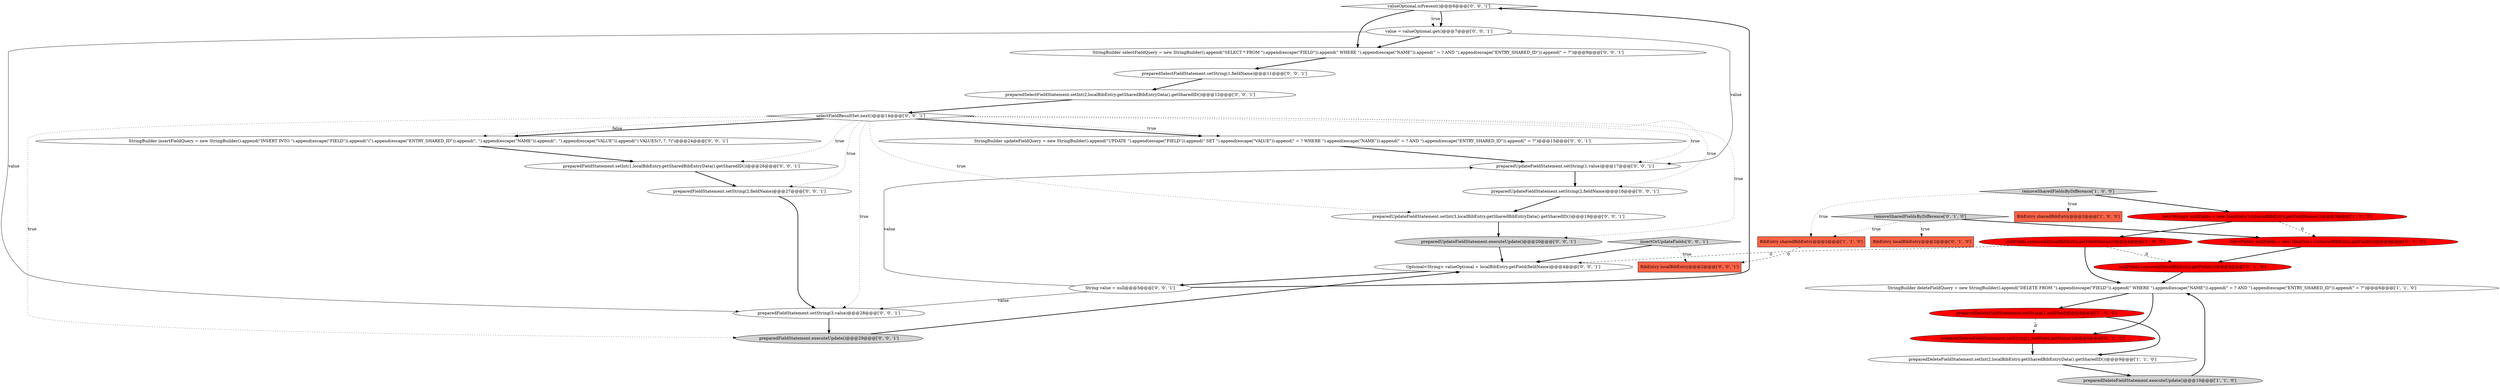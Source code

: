 digraph {
26 [style = filled, label = "valueOptional.isPresent()@@@6@@@['0', '0', '1']", fillcolor = white, shape = diamond image = "AAA0AAABBB3BBB"];
5 [style = filled, label = "preparedDeleteFieldStatement.executeUpdate()@@@10@@@['1', '1', '0']", fillcolor = lightgray, shape = ellipse image = "AAA0AAABBB1BBB"];
2 [style = filled, label = "nullFields.removeAll(localBibEntry.getFieldNames())@@@4@@@['1', '0', '0']", fillcolor = red, shape = ellipse image = "AAA1AAABBB1BBB"];
16 [style = filled, label = "preparedUpdateFieldStatement.setInt(3,localBibEntry.getSharedBibEntryData().getSharedID())@@@19@@@['0', '0', '1']", fillcolor = white, shape = ellipse image = "AAA0AAABBB3BBB"];
21 [style = filled, label = "BibEntry localBibEntry@@@2@@@['0', '0', '1']", fillcolor = tomato, shape = box image = "AAA0AAABBB3BBB"];
29 [style = filled, label = "preparedFieldStatement.setInt(1,localBibEntry.getSharedBibEntryData().getSharedID())@@@26@@@['0', '0', '1']", fillcolor = white, shape = ellipse image = "AAA0AAABBB3BBB"];
18 [style = filled, label = "preparedSelectFieldStatement.setInt(2,localBibEntry.getSharedBibEntryData().getSharedID())@@@12@@@['0', '0', '1']", fillcolor = white, shape = ellipse image = "AAA0AAABBB3BBB"];
17 [style = filled, label = "StringBuilder updateFieldQuery = new StringBuilder().append(\"UPDATE \").append(escape(\"FIELD\")).append(\" SET \").append(escape(\"VALUE\")).append(\" = ? WHERE \").append(escape(\"NAME\")).append(\" = ? AND \").append(escape(\"ENTRY_SHARED_ID\")).append(\" = ?\")@@@15@@@['0', '0', '1']", fillcolor = white, shape = ellipse image = "AAA0AAABBB3BBB"];
33 [style = filled, label = "insertOrUpdateFields['0', '0', '1']", fillcolor = lightgray, shape = diamond image = "AAA0AAABBB3BBB"];
31 [style = filled, label = "StringBuilder insertFieldQuery = new StringBuilder().append(\"INSERT INTO \").append(escape(\"FIELD\")).append(\"(\").append(escape(\"ENTRY_SHARED_ID\")).append(\", \").append(escape(\"NAME\")).append(\", \").append(escape(\"VALUE\")).append(\") VALUES(?, ?, ?)\")@@@24@@@['0', '0', '1']", fillcolor = white, shape = ellipse image = "AAA0AAABBB3BBB"];
25 [style = filled, label = "preparedFieldStatement.setString(2,fieldName)@@@27@@@['0', '0', '1']", fillcolor = white, shape = ellipse image = "AAA0AAABBB3BBB"];
8 [style = filled, label = "BibEntry sharedBibEntry@@@2@@@['1', '1', '0']", fillcolor = tomato, shape = box image = "AAA0AAABBB1BBB"];
12 [style = filled, label = "preparedDeleteFieldStatement.setString(1,nullField.getName())@@@8@@@['0', '1', '0']", fillcolor = red, shape = ellipse image = "AAA1AAABBB2BBB"];
30 [style = filled, label = "value = valueOptional.get()@@@7@@@['0', '0', '1']", fillcolor = white, shape = ellipse image = "AAA0AAABBB3BBB"];
24 [style = filled, label = "String value = null@@@5@@@['0', '0', '1']", fillcolor = white, shape = ellipse image = "AAA0AAABBB3BBB"];
15 [style = filled, label = "preparedFieldStatement.executeUpdate()@@@29@@@['0', '0', '1']", fillcolor = lightgray, shape = ellipse image = "AAA0AAABBB3BBB"];
20 [style = filled, label = "selectFieldResultSet.next()@@@14@@@['0', '0', '1']", fillcolor = white, shape = diamond image = "AAA0AAABBB3BBB"];
10 [style = filled, label = "BibEntry localBibEntry@@@2@@@['0', '1', '0']", fillcolor = tomato, shape = box image = "AAA0AAABBB2BBB"];
23 [style = filled, label = "preparedUpdateFieldStatement.setString(2,fieldName)@@@18@@@['0', '0', '1']", fillcolor = white, shape = ellipse image = "AAA0AAABBB3BBB"];
19 [style = filled, label = "preparedUpdateFieldStatement.setString(1,value)@@@17@@@['0', '0', '1']", fillcolor = white, shape = ellipse image = "AAA0AAABBB3BBB"];
28 [style = filled, label = "StringBuilder selectFieldQuery = new StringBuilder().append(\"SELECT * FROM \").append(escape(\"FIELD\")).append(\" WHERE \").append(escape(\"NAME\")).append(\" = ? AND \").append(escape(\"ENTRY_SHARED_ID\")).append(\" = ?\")@@@9@@@['0', '0', '1']", fillcolor = white, shape = ellipse image = "AAA0AAABBB3BBB"];
14 [style = filled, label = "preparedUpdateFieldStatement.executeUpdate()@@@20@@@['0', '0', '1']", fillcolor = lightgray, shape = ellipse image = "AAA0AAABBB3BBB"];
32 [style = filled, label = "Optional<String> valueOptional = localBibEntry.getField(fieldName)@@@4@@@['0', '0', '1']", fillcolor = white, shape = ellipse image = "AAA0AAABBB3BBB"];
1 [style = filled, label = "removeSharedFieldsByDifference['1', '0', '0']", fillcolor = lightgray, shape = diamond image = "AAA0AAABBB1BBB"];
0 [style = filled, label = "BibEntry sharedBibEntry@@@2@@@['1', '0', '0']", fillcolor = tomato, shape = box image = "AAA0AAABBB1BBB"];
22 [style = filled, label = "preparedSelectFieldStatement.setString(1,fieldName)@@@11@@@['0', '0', '1']", fillcolor = white, shape = ellipse image = "AAA0AAABBB3BBB"];
3 [style = filled, label = "preparedDeleteFieldStatement.setString(1,nullField)@@@8@@@['1', '0', '0']", fillcolor = red, shape = ellipse image = "AAA1AAABBB1BBB"];
6 [style = filled, label = "Set<String> nullFields = new HashSet<>(sharedBibEntry.getFieldNames())@@@3@@@['1', '0', '0']", fillcolor = red, shape = ellipse image = "AAA1AAABBB1BBB"];
7 [style = filled, label = "StringBuilder deleteFieldQuery = new StringBuilder().append(\"DELETE FROM \").append(escape(\"FIELD\")).append(\" WHERE \").append(escape(\"NAME\")).append(\" = ? AND \").append(escape(\"ENTRY_SHARED_ID\")).append(\" = ?\")@@@6@@@['1', '1', '0']", fillcolor = white, shape = ellipse image = "AAA0AAABBB1BBB"];
11 [style = filled, label = "Set<Field> nullFields = new HashSet<>(sharedBibEntry.getFields())@@@3@@@['0', '1', '0']", fillcolor = red, shape = ellipse image = "AAA1AAABBB2BBB"];
4 [style = filled, label = "preparedDeleteFieldStatement.setInt(2,localBibEntry.getSharedBibEntryData().getSharedID())@@@9@@@['1', '1', '0']", fillcolor = white, shape = ellipse image = "AAA0AAABBB1BBB"];
27 [style = filled, label = "preparedFieldStatement.setString(3,value)@@@28@@@['0', '0', '1']", fillcolor = white, shape = ellipse image = "AAA0AAABBB3BBB"];
13 [style = filled, label = "removeSharedFieldsByDifference['0', '1', '0']", fillcolor = lightgray, shape = diamond image = "AAA0AAABBB2BBB"];
9 [style = filled, label = "nullFields.removeAll(localBibEntry.getFields())@@@4@@@['0', '1', '0']", fillcolor = red, shape = ellipse image = "AAA1AAABBB2BBB"];
23->16 [style = bold, label=""];
20->17 [style = bold, label=""];
20->25 [style = dotted, label="true"];
30->27 [style = solid, label="value"];
7->12 [style = bold, label=""];
20->17 [style = dotted, label="true"];
2->32 [style = dashed, label="0"];
6->11 [style = dashed, label="0"];
20->14 [style = dotted, label="true"];
30->19 [style = solid, label="value"];
20->27 [style = dotted, label="true"];
29->25 [style = bold, label=""];
31->29 [style = bold, label=""];
20->31 [style = bold, label=""];
8->21 [style = dashed, label="0"];
9->7 [style = bold, label=""];
11->9 [style = bold, label=""];
13->10 [style = dotted, label="true"];
3->4 [style = bold, label=""];
13->11 [style = bold, label=""];
17->19 [style = bold, label=""];
27->15 [style = bold, label=""];
7->3 [style = bold, label=""];
24->19 [style = solid, label="value"];
26->30 [style = bold, label=""];
6->2 [style = bold, label=""];
25->27 [style = bold, label=""];
24->26 [style = bold, label=""];
18->20 [style = bold, label=""];
22->18 [style = bold, label=""];
1->6 [style = bold, label=""];
30->28 [style = bold, label=""];
33->21 [style = dotted, label="true"];
3->12 [style = dashed, label="0"];
12->4 [style = bold, label=""];
26->30 [style = dotted, label="true"];
20->31 [style = dotted, label="false"];
13->8 [style = dotted, label="true"];
20->29 [style = dotted, label="true"];
2->9 [style = dashed, label="0"];
19->23 [style = bold, label=""];
24->27 [style = solid, label="value"];
20->23 [style = dotted, label="true"];
1->8 [style = dotted, label="true"];
5->7 [style = bold, label=""];
16->14 [style = bold, label=""];
33->32 [style = bold, label=""];
20->19 [style = dotted, label="true"];
1->0 [style = dotted, label="true"];
26->28 [style = bold, label=""];
2->7 [style = bold, label=""];
14->32 [style = bold, label=""];
15->32 [style = bold, label=""];
32->24 [style = bold, label=""];
4->5 [style = bold, label=""];
28->22 [style = bold, label=""];
20->15 [style = dotted, label="true"];
20->16 [style = dotted, label="true"];
}
